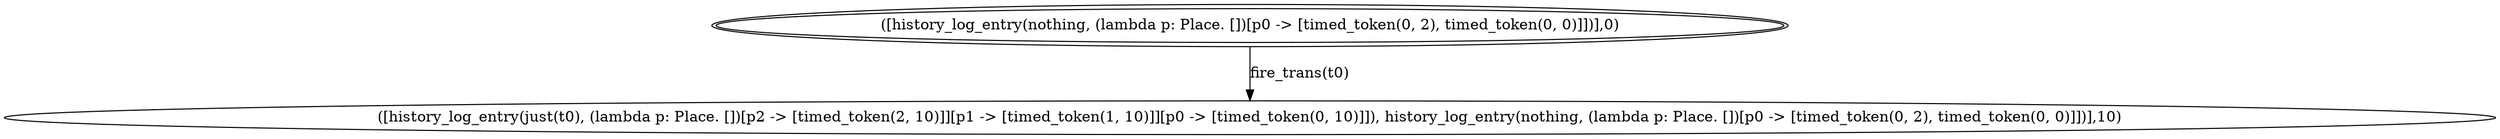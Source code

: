 digraph G {
center = TRUE;
mclimit = 10.0;
nodesep = 0.05;
node [ width=0.25, height=0.25, label="" ];
s0 [ peripheries=2 ];
s0 [label="([history_log_entry(nothing, (lambda p: Place. [])[p0 -> [timed_token(0, 2), timed_token(0, 0)]])],0)"];
s1 [label="([history_log_entry(just(t0), (lambda p: Place. [])[p2 -> [timed_token(2, 10)]][p1 -> [timed_token(1, 10)]][p0 -> [timed_token(0, 10)]]), history_log_entry(nothing, (lambda p: Place. [])[p0 -> [timed_token(0, 2), timed_token(0, 0)]])],10)"];
s0->s1[label="fire_trans(t0)"];
}

